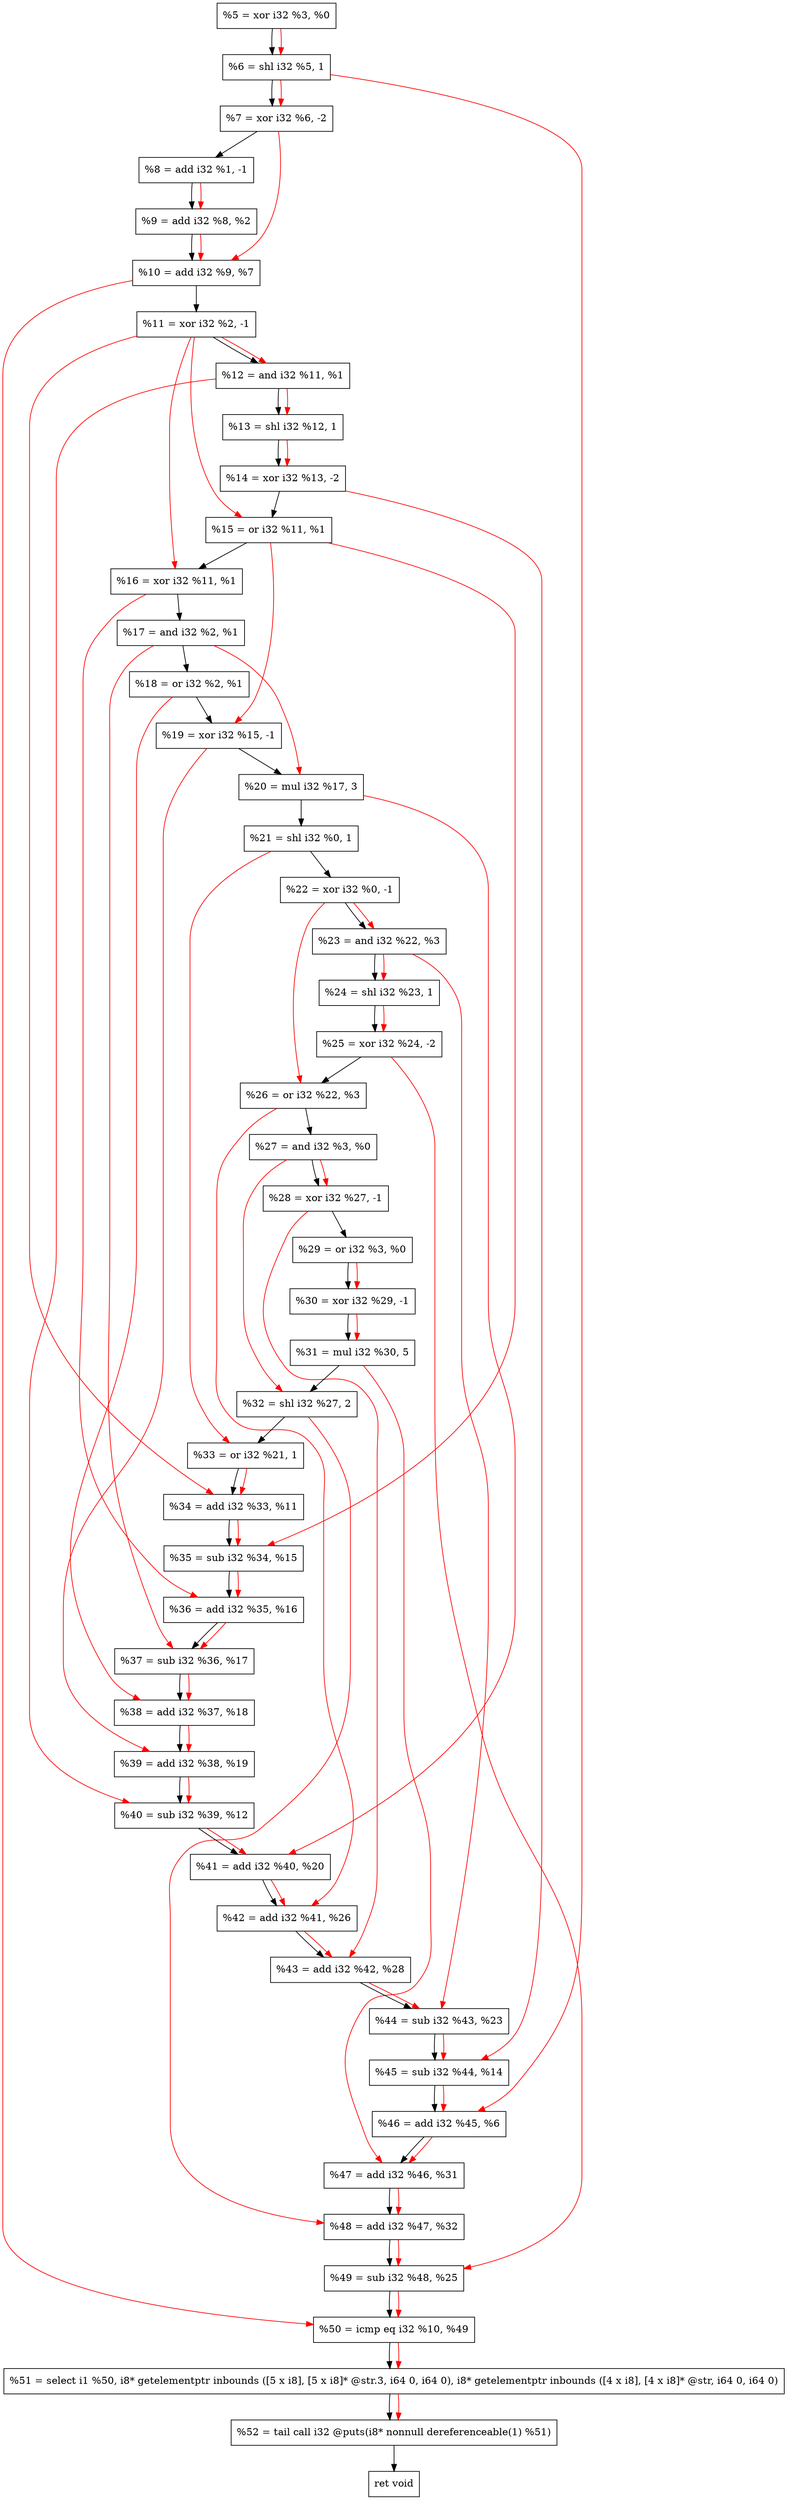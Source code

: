digraph "DFG for'crackme' function" {
	Node0x2384720[shape=record, label="  %5 = xor i32 %3, %0"];
	Node0x2384da0[shape=record, label="  %6 = shl i32 %5, 1"];
	Node0x2384e40[shape=record, label="  %7 = xor i32 %6, -2"];
	Node0x2384ee0[shape=record, label="  %8 = add i32 %1, -1"];
	Node0x2384f50[shape=record, label="  %9 = add i32 %8, %2"];
	Node0x2384fc0[shape=record, label="  %10 = add i32 %9, %7"];
	Node0x2385030[shape=record, label="  %11 = xor i32 %2, -1"];
	Node0x23850a0[shape=record, label="  %12 = and i32 %11, %1"];
	Node0x2385110[shape=record, label="  %13 = shl i32 %12, 1"];
	Node0x2385180[shape=record, label="  %14 = xor i32 %13, -2"];
	Node0x23851f0[shape=record, label="  %15 = or i32 %11, %1"];
	Node0x2385260[shape=record, label="  %16 = xor i32 %11, %1"];
	Node0x23852d0[shape=record, label="  %17 = and i32 %2, %1"];
	Node0x2385340[shape=record, label="  %18 = or i32 %2, %1"];
	Node0x23853b0[shape=record, label="  %19 = xor i32 %15, -1"];
	Node0x2385450[shape=record, label="  %20 = mul i32 %17, 3"];
	Node0x23854c0[shape=record, label="  %21 = shl i32 %0, 1"];
	Node0x2385530[shape=record, label="  %22 = xor i32 %0, -1"];
	Node0x23855a0[shape=record, label="  %23 = and i32 %22, %3"];
	Node0x2385610[shape=record, label="  %24 = shl i32 %23, 1"];
	Node0x2385680[shape=record, label="  %25 = xor i32 %24, -2"];
	Node0x23856f0[shape=record, label="  %26 = or i32 %22, %3"];
	Node0x2385760[shape=record, label="  %27 = and i32 %3, %0"];
	Node0x23857d0[shape=record, label="  %28 = xor i32 %27, -1"];
	Node0x2385840[shape=record, label="  %29 = or i32 %3, %0"];
	Node0x23858b0[shape=record, label="  %30 = xor i32 %29, -1"];
	Node0x2385950[shape=record, label="  %31 = mul i32 %30, 5"];
	Node0x23859f0[shape=record, label="  %32 = shl i32 %27, 2"];
	Node0x2385c70[shape=record, label="  %33 = or i32 %21, 1"];
	Node0x2385ce0[shape=record, label="  %34 = add i32 %33, %11"];
	Node0x2385d50[shape=record, label="  %35 = sub i32 %34, %15"];
	Node0x2385dc0[shape=record, label="  %36 = add i32 %35, %16"];
	Node0x2385e30[shape=record, label="  %37 = sub i32 %36, %17"];
	Node0x2385ea0[shape=record, label="  %38 = add i32 %37, %18"];
	Node0x2385f10[shape=record, label="  %39 = add i32 %38, %19"];
	Node0x2385f80[shape=record, label="  %40 = sub i32 %39, %12"];
	Node0x2385ff0[shape=record, label="  %41 = add i32 %40, %20"];
	Node0x2386060[shape=record, label="  %42 = add i32 %41, %26"];
	Node0x23860d0[shape=record, label="  %43 = add i32 %42, %28"];
	Node0x2386140[shape=record, label="  %44 = sub i32 %43, %23"];
	Node0x23861b0[shape=record, label="  %45 = sub i32 %44, %14"];
	Node0x2386220[shape=record, label="  %46 = add i32 %45, %6"];
	Node0x2386290[shape=record, label="  %47 = add i32 %46, %31"];
	Node0x2386300[shape=record, label="  %48 = add i32 %47, %32"];
	Node0x2386370[shape=record, label="  %49 = sub i32 %48, %25"];
	Node0x23863e0[shape=record, label="  %50 = icmp eq i32 %10, %49"];
	Node0x2325268[shape=record, label="  %51 = select i1 %50, i8* getelementptr inbounds ([5 x i8], [5 x i8]* @str.3, i64 0, i64 0), i8* getelementptr inbounds ([4 x i8], [4 x i8]* @str, i64 0, i64 0)"];
	Node0x2386880[shape=record, label="  %52 = tail call i32 @puts(i8* nonnull dereferenceable(1) %51)"];
	Node0x23868d0[shape=record, label="  ret void"];
	Node0x2384720 -> Node0x2384da0;
	Node0x2384da0 -> Node0x2384e40;
	Node0x2384e40 -> Node0x2384ee0;
	Node0x2384ee0 -> Node0x2384f50;
	Node0x2384f50 -> Node0x2384fc0;
	Node0x2384fc0 -> Node0x2385030;
	Node0x2385030 -> Node0x23850a0;
	Node0x23850a0 -> Node0x2385110;
	Node0x2385110 -> Node0x2385180;
	Node0x2385180 -> Node0x23851f0;
	Node0x23851f0 -> Node0x2385260;
	Node0x2385260 -> Node0x23852d0;
	Node0x23852d0 -> Node0x2385340;
	Node0x2385340 -> Node0x23853b0;
	Node0x23853b0 -> Node0x2385450;
	Node0x2385450 -> Node0x23854c0;
	Node0x23854c0 -> Node0x2385530;
	Node0x2385530 -> Node0x23855a0;
	Node0x23855a0 -> Node0x2385610;
	Node0x2385610 -> Node0x2385680;
	Node0x2385680 -> Node0x23856f0;
	Node0x23856f0 -> Node0x2385760;
	Node0x2385760 -> Node0x23857d0;
	Node0x23857d0 -> Node0x2385840;
	Node0x2385840 -> Node0x23858b0;
	Node0x23858b0 -> Node0x2385950;
	Node0x2385950 -> Node0x23859f0;
	Node0x23859f0 -> Node0x2385c70;
	Node0x2385c70 -> Node0x2385ce0;
	Node0x2385ce0 -> Node0x2385d50;
	Node0x2385d50 -> Node0x2385dc0;
	Node0x2385dc0 -> Node0x2385e30;
	Node0x2385e30 -> Node0x2385ea0;
	Node0x2385ea0 -> Node0x2385f10;
	Node0x2385f10 -> Node0x2385f80;
	Node0x2385f80 -> Node0x2385ff0;
	Node0x2385ff0 -> Node0x2386060;
	Node0x2386060 -> Node0x23860d0;
	Node0x23860d0 -> Node0x2386140;
	Node0x2386140 -> Node0x23861b0;
	Node0x23861b0 -> Node0x2386220;
	Node0x2386220 -> Node0x2386290;
	Node0x2386290 -> Node0x2386300;
	Node0x2386300 -> Node0x2386370;
	Node0x2386370 -> Node0x23863e0;
	Node0x23863e0 -> Node0x2325268;
	Node0x2325268 -> Node0x2386880;
	Node0x2386880 -> Node0x23868d0;
edge [color=red]
	Node0x2384720 -> Node0x2384da0;
	Node0x2384da0 -> Node0x2384e40;
	Node0x2384ee0 -> Node0x2384f50;
	Node0x2384f50 -> Node0x2384fc0;
	Node0x2384e40 -> Node0x2384fc0;
	Node0x2385030 -> Node0x23850a0;
	Node0x23850a0 -> Node0x2385110;
	Node0x2385110 -> Node0x2385180;
	Node0x2385030 -> Node0x23851f0;
	Node0x2385030 -> Node0x2385260;
	Node0x23851f0 -> Node0x23853b0;
	Node0x23852d0 -> Node0x2385450;
	Node0x2385530 -> Node0x23855a0;
	Node0x23855a0 -> Node0x2385610;
	Node0x2385610 -> Node0x2385680;
	Node0x2385530 -> Node0x23856f0;
	Node0x2385760 -> Node0x23857d0;
	Node0x2385840 -> Node0x23858b0;
	Node0x23858b0 -> Node0x2385950;
	Node0x2385760 -> Node0x23859f0;
	Node0x23854c0 -> Node0x2385c70;
	Node0x2385c70 -> Node0x2385ce0;
	Node0x2385030 -> Node0x2385ce0;
	Node0x2385ce0 -> Node0x2385d50;
	Node0x23851f0 -> Node0x2385d50;
	Node0x2385d50 -> Node0x2385dc0;
	Node0x2385260 -> Node0x2385dc0;
	Node0x2385dc0 -> Node0x2385e30;
	Node0x23852d0 -> Node0x2385e30;
	Node0x2385e30 -> Node0x2385ea0;
	Node0x2385340 -> Node0x2385ea0;
	Node0x2385ea0 -> Node0x2385f10;
	Node0x23853b0 -> Node0x2385f10;
	Node0x2385f10 -> Node0x2385f80;
	Node0x23850a0 -> Node0x2385f80;
	Node0x2385f80 -> Node0x2385ff0;
	Node0x2385450 -> Node0x2385ff0;
	Node0x2385ff0 -> Node0x2386060;
	Node0x23856f0 -> Node0x2386060;
	Node0x2386060 -> Node0x23860d0;
	Node0x23857d0 -> Node0x23860d0;
	Node0x23860d0 -> Node0x2386140;
	Node0x23855a0 -> Node0x2386140;
	Node0x2386140 -> Node0x23861b0;
	Node0x2385180 -> Node0x23861b0;
	Node0x23861b0 -> Node0x2386220;
	Node0x2384da0 -> Node0x2386220;
	Node0x2386220 -> Node0x2386290;
	Node0x2385950 -> Node0x2386290;
	Node0x2386290 -> Node0x2386300;
	Node0x23859f0 -> Node0x2386300;
	Node0x2386300 -> Node0x2386370;
	Node0x2385680 -> Node0x2386370;
	Node0x2384fc0 -> Node0x23863e0;
	Node0x2386370 -> Node0x23863e0;
	Node0x23863e0 -> Node0x2325268;
	Node0x2325268 -> Node0x2386880;
}
